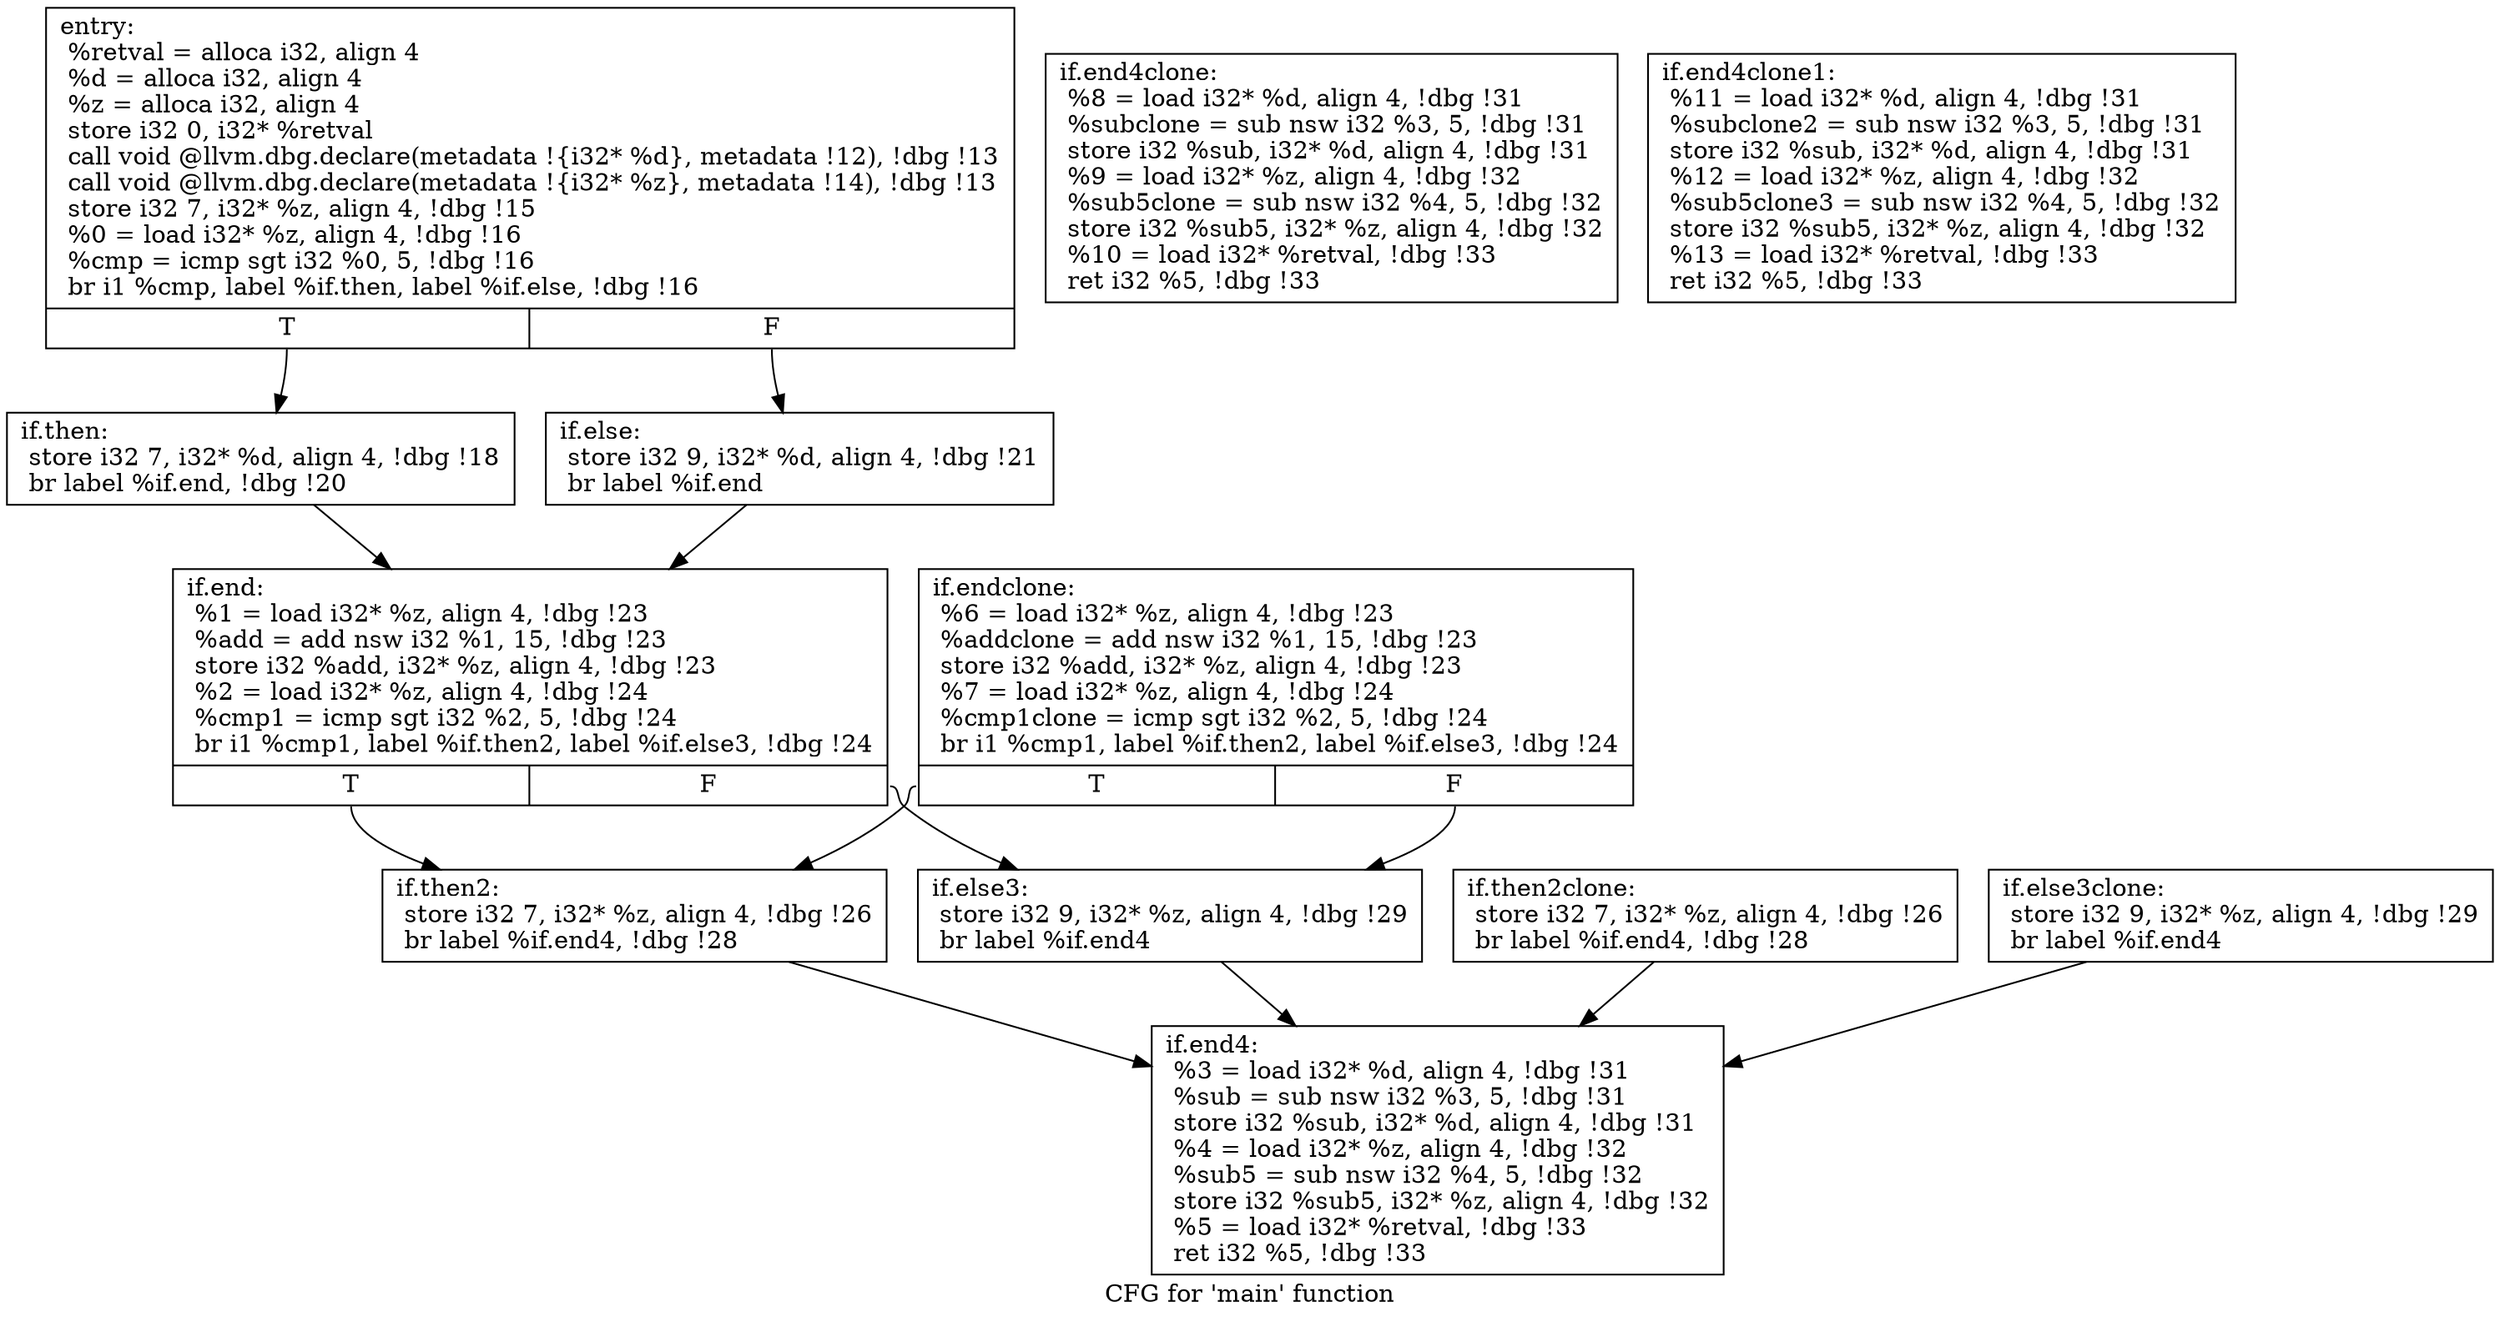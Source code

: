 digraph "CFG for 'main' function" {
	label="CFG for 'main' function";

	Node0x2d583e0 [shape=record,label="{entry:\l  %retval = alloca i32, align 4\l  %d = alloca i32, align 4\l  %z = alloca i32, align 4\l  store i32 0, i32* %retval\l  call void @llvm.dbg.declare(metadata !\{i32* %d\}, metadata !12), !dbg !13\l  call void @llvm.dbg.declare(metadata !\{i32* %z\}, metadata !14), !dbg !13\l  store i32 7, i32* %z, align 4, !dbg !15\l  %0 = load i32* %z, align 4, !dbg !16\l  %cmp = icmp sgt i32 %0, 5, !dbg !16\l  br i1 %cmp, label %if.then, label %if.else, !dbg !16\l|{<s0>T|<s1>F}}"];
	Node0x2d583e0:s0 -> Node0x2d537b0;
	Node0x2d583e0:s1 -> Node0x2d53810;
	Node0x2d537b0 [shape=record,label="{if.then:                                          \l  store i32 7, i32* %d, align 4, !dbg !18\l  br label %if.end, !dbg !20\l}"];
	Node0x2d537b0 -> Node0x2d53870;
	Node0x2d53810 [shape=record,label="{if.else:                                          \l  store i32 9, i32* %d, align 4, !dbg !21\l  br label %if.end\l}"];
	Node0x2d53810 -> Node0x2d53870;
	Node0x2d53870 [shape=record,label="{if.end:                                           \l  %1 = load i32* %z, align 4, !dbg !23\l  %add = add nsw i32 %1, 15, !dbg !23\l  store i32 %add, i32* %z, align 4, !dbg !23\l  %2 = load i32* %z, align 4, !dbg !24\l  %cmp1 = icmp sgt i32 %2, 5, !dbg !24\l  br i1 %cmp1, label %if.then2, label %if.else3, !dbg !24\l|{<s0>T|<s1>F}}"];
	Node0x2d53870:s0 -> Node0x2d538d0;
	Node0x2d53870:s1 -> Node0x2d53930;
	Node0x2d538d0 [shape=record,label="{if.then2:                                         \l  store i32 7, i32* %z, align 4, !dbg !26\l  br label %if.end4, !dbg !28\l}"];
	Node0x2d538d0 -> Node0x2d53990;
	Node0x2d53930 [shape=record,label="{if.else3:                                         \l  store i32 9, i32* %z, align 4, !dbg !29\l  br label %if.end4\l}"];
	Node0x2d53930 -> Node0x2d53990;
	Node0x2d53990 [shape=record,label="{if.end4:                                          \l  %3 = load i32* %d, align 4, !dbg !31\l  %sub = sub nsw i32 %3, 5, !dbg !31\l  store i32 %sub, i32* %d, align 4, !dbg !31\l  %4 = load i32* %z, align 4, !dbg !32\l  %sub5 = sub nsw i32 %4, 5, !dbg !32\l  store i32 %sub5, i32* %z, align 4, !dbg !32\l  %5 = load i32* %retval, !dbg !33\l  ret i32 %5, !dbg !33\l}"];
	Node0x2d78dc0 [shape=record,label="{if.endclone:                                      \l  %6 = load i32* %z, align 4, !dbg !23\l  %addclone = add nsw i32 %1, 15, !dbg !23\l  store i32 %add, i32* %z, align 4, !dbg !23\l  %7 = load i32* %z, align 4, !dbg !24\l  %cmp1clone = icmp sgt i32 %2, 5, !dbg !24\l  br i1 %cmp1, label %if.then2, label %if.else3, !dbg !24\l|{<s0>T|<s1>F}}"];
	Node0x2d78dc0:s0 -> Node0x2d538d0;
	Node0x2d78dc0:s1 -> Node0x2d53930;
	Node0x2d79180 [shape=record,label="{if.then2clone:                                    \l  store i32 7, i32* %z, align 4, !dbg !26\l  br label %if.end4, !dbg !28\l}"];
	Node0x2d79180 -> Node0x2d53990;
	Node0x2d79320 [shape=record,label="{if.else3clone:                                    \l  store i32 9, i32* %z, align 4, !dbg !29\l  br label %if.end4\l}"];
	Node0x2d79320 -> Node0x2d53990;
	Node0x2d794c0 [shape=record,label="{if.end4clone:                                     \l  %8 = load i32* %d, align 4, !dbg !31\l  %subclone = sub nsw i32 %3, 5, !dbg !31\l  store i32 %sub, i32* %d, align 4, !dbg !31\l  %9 = load i32* %z, align 4, !dbg !32\l  %sub5clone = sub nsw i32 %4, 5, !dbg !32\l  store i32 %sub5, i32* %z, align 4, !dbg !32\l  %10 = load i32* %retval, !dbg !33\l  ret i32 %5, !dbg !33\l}"];
	Node0x2d799f0 [shape=record,label="{if.end4clone1:                                    \l  %11 = load i32* %d, align 4, !dbg !31\l  %subclone2 = sub nsw i32 %3, 5, !dbg !31\l  store i32 %sub, i32* %d, align 4, !dbg !31\l  %12 = load i32* %z, align 4, !dbg !32\l  %sub5clone3 = sub nsw i32 %4, 5, !dbg !32\l  store i32 %sub5, i32* %z, align 4, !dbg !32\l  %13 = load i32* %retval, !dbg !33\l  ret i32 %5, !dbg !33\l}"];
}
